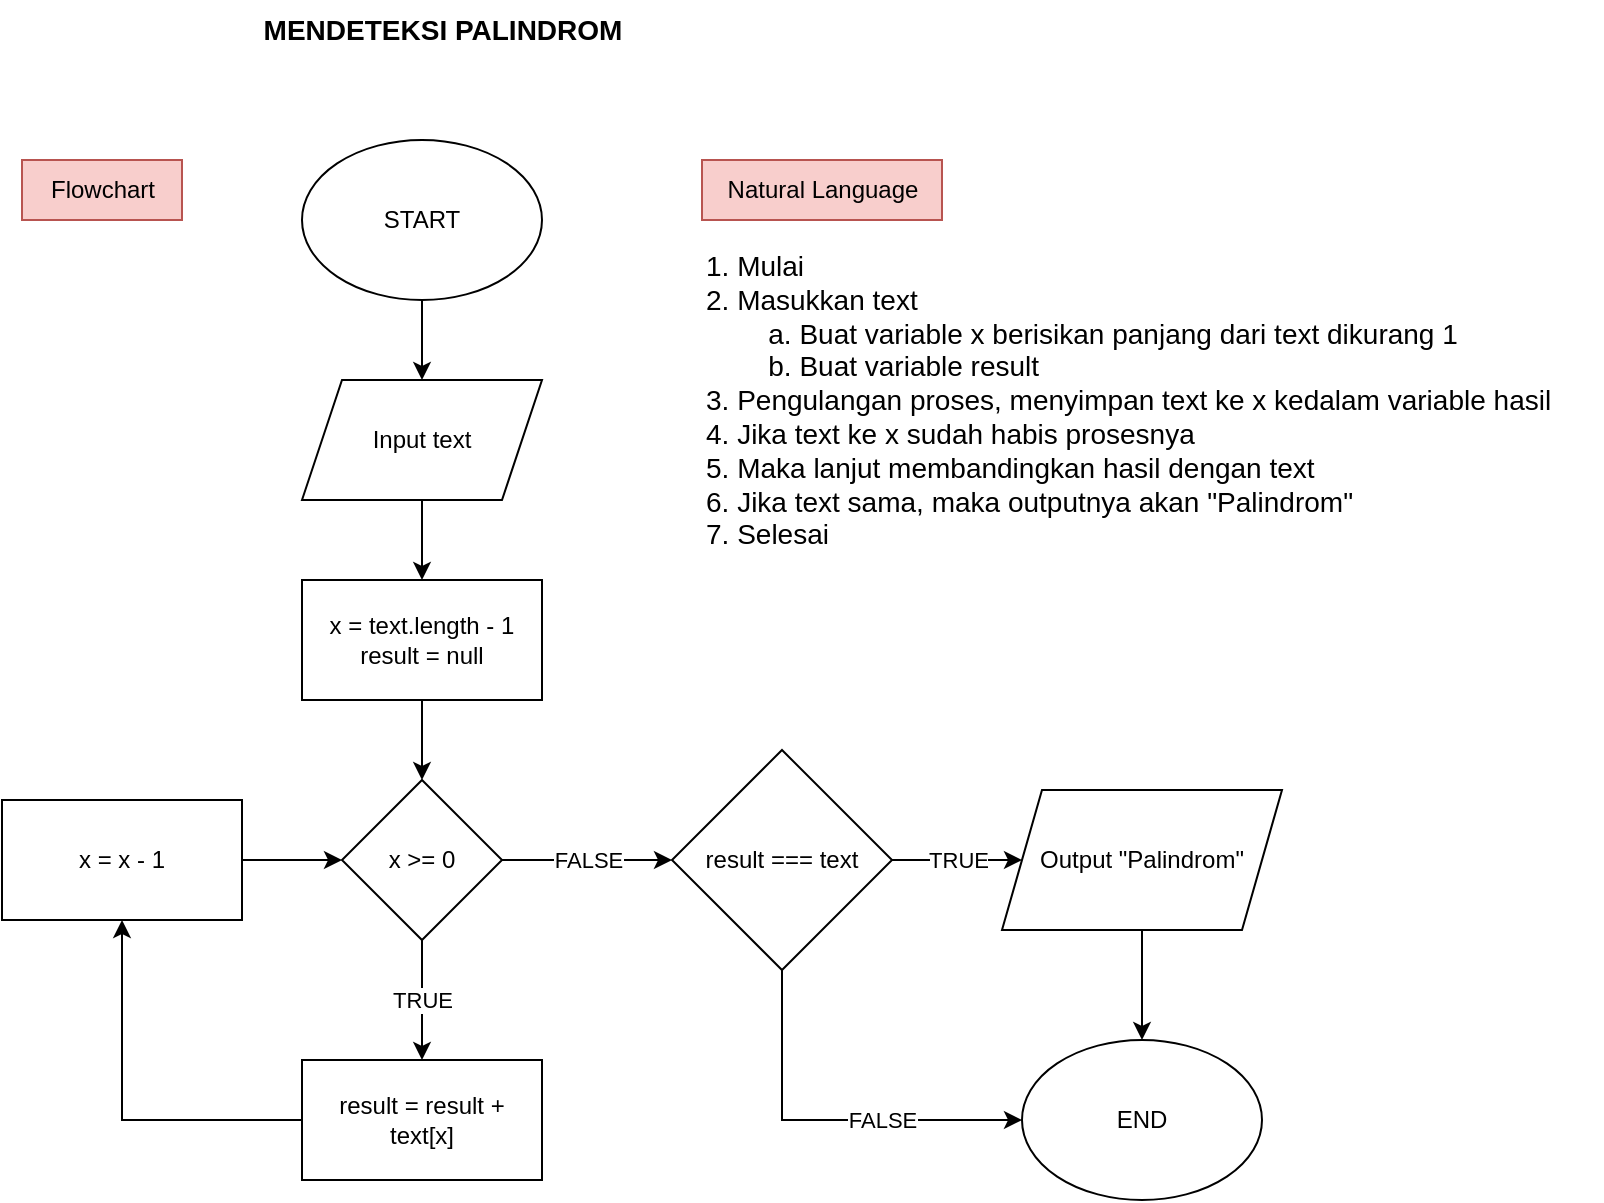 <mxfile version="21.0.8" type="device" pages="2"><diagram name="PALINDROME" id="6k0Aimc_jfq1bNkJU3V6"><mxGraphModel dx="1493" dy="603" grid="1" gridSize="10" guides="1" tooltips="1" connect="1" arrows="1" fold="1" page="1" pageScale="1" pageWidth="850" pageHeight="1100" math="0" shadow="0"><root><mxCell id="0"/><mxCell id="1" parent="0"/><mxCell id="9DaaQTfCdW0NNbvODWp_-1" value="Flowchart" style="text;html=1;align=center;verticalAlign=middle;resizable=0;points=[];autosize=1;strokeColor=#b85450;fillColor=#f8cecc;" parent="1" vertex="1"><mxGeometry x="20" y="130" width="80" height="30" as="geometry"/></mxCell><mxCell id="oS2aa48bBTuymcs1jDvg-1" style="edgeStyle=orthogonalEdgeStyle;rounded=0;orthogonalLoop=1;jettySize=auto;html=1;exitX=0.5;exitY=1;exitDx=0;exitDy=0;entryX=0.5;entryY=1;entryDx=0;entryDy=0;" parent="1" source="9DaaQTfCdW0NNbvODWp_-2" target="9DaaQTfCdW0NNbvODWp_-2" edge="1"><mxGeometry relative="1" as="geometry"><mxPoint x="220" y="230" as="targetPoint"/><Array as="points"/></mxGeometry></mxCell><mxCell id="3EXD5rqu2qI_saEzKqFg-2" style="edgeStyle=orthogonalEdgeStyle;rounded=0;orthogonalLoop=1;jettySize=auto;html=1;exitX=0.5;exitY=1;exitDx=0;exitDy=0;entryX=0.5;entryY=0;entryDx=0;entryDy=0;" parent="1" source="9DaaQTfCdW0NNbvODWp_-2" target="9DaaQTfCdW0NNbvODWp_-5" edge="1"><mxGeometry relative="1" as="geometry"/></mxCell><mxCell id="9DaaQTfCdW0NNbvODWp_-2" value="START" style="ellipse;whiteSpace=wrap;html=1;" parent="1" vertex="1"><mxGeometry x="160" y="120" width="120" height="80" as="geometry"/></mxCell><mxCell id="9DaaQTfCdW0NNbvODWp_-3" value="END" style="ellipse;whiteSpace=wrap;html=1;" parent="1" vertex="1"><mxGeometry x="520" y="570" width="120" height="80" as="geometry"/></mxCell><mxCell id="oS2aa48bBTuymcs1jDvg-3" style="edgeStyle=orthogonalEdgeStyle;rounded=0;orthogonalLoop=1;jettySize=auto;html=1;exitX=0.5;exitY=1;exitDx=0;exitDy=0;entryX=0.5;entryY=0;entryDx=0;entryDy=0;" parent="1" source="9DaaQTfCdW0NNbvODWp_-5" target="9DaaQTfCdW0NNbvODWp_-6" edge="1"><mxGeometry relative="1" as="geometry"/></mxCell><mxCell id="9DaaQTfCdW0NNbvODWp_-5" value="Input text" style="shape=parallelogram;perimeter=parallelogramPerimeter;whiteSpace=wrap;html=1;fixedSize=1;" parent="1" vertex="1"><mxGeometry x="160" y="240" width="120" height="60" as="geometry"/></mxCell><mxCell id="3Qb1zKApslB8qe9HLEKt-4" style="edgeStyle=orthogonalEdgeStyle;rounded=0;orthogonalLoop=1;jettySize=auto;html=1;exitX=0.5;exitY=1;exitDx=0;exitDy=0;entryX=0.5;entryY=0;entryDx=0;entryDy=0;" parent="1" source="9DaaQTfCdW0NNbvODWp_-6" target="3Qb1zKApslB8qe9HLEKt-1" edge="1"><mxGeometry relative="1" as="geometry"/></mxCell><mxCell id="9DaaQTfCdW0NNbvODWp_-6" value="x = text.length - 1&lt;br&gt;result = null" style="rounded=0;whiteSpace=wrap;html=1;" parent="1" vertex="1"><mxGeometry x="160" y="340" width="120" height="60" as="geometry"/></mxCell><mxCell id="Jj0XwiobA5tLivQD8z2n-1" value="TRUE" style="edgeStyle=orthogonalEdgeStyle;rounded=0;orthogonalLoop=1;jettySize=auto;html=1;exitX=0.5;exitY=1;exitDx=0;exitDy=0;entryX=0.5;entryY=0;entryDx=0;entryDy=0;" edge="1" parent="1" source="3Qb1zKApslB8qe9HLEKt-1" target="3Qb1zKApslB8qe9HLEKt-2"><mxGeometry relative="1" as="geometry"/></mxCell><mxCell id="Jj0XwiobA5tLivQD8z2n-13" value="FALSE" style="edgeStyle=orthogonalEdgeStyle;rounded=0;orthogonalLoop=1;jettySize=auto;html=1;exitX=1;exitY=0.5;exitDx=0;exitDy=0;entryX=0;entryY=0.5;entryDx=0;entryDy=0;" edge="1" parent="1" source="3Qb1zKApslB8qe9HLEKt-1" target="Jj0XwiobA5tLivQD8z2n-5"><mxGeometry relative="1" as="geometry"><Array as="points"><mxPoint x="290" y="480"/><mxPoint x="290" y="480"/></Array></mxGeometry></mxCell><mxCell id="3Qb1zKApslB8qe9HLEKt-1" value="x &amp;gt;= 0" style="rhombus;whiteSpace=wrap;html=1;" parent="1" vertex="1"><mxGeometry x="180" y="440" width="80" height="80" as="geometry"/></mxCell><mxCell id="Jj0XwiobA5tLivQD8z2n-3" style="edgeStyle=orthogonalEdgeStyle;rounded=0;orthogonalLoop=1;jettySize=auto;html=1;exitX=0;exitY=0.5;exitDx=0;exitDy=0;entryX=0.5;entryY=1;entryDx=0;entryDy=0;" edge="1" parent="1" source="3Qb1zKApslB8qe9HLEKt-2" target="Jj0XwiobA5tLivQD8z2n-2"><mxGeometry relative="1" as="geometry"/></mxCell><mxCell id="3Qb1zKApslB8qe9HLEKt-2" value="result = result + text[x]" style="whiteSpace=wrap;html=1;" parent="1" vertex="1"><mxGeometry x="160" y="580" width="120" height="60" as="geometry"/></mxCell><mxCell id="3Qb1zKApslB8qe9HLEKt-13" value="&lt;b&gt;MENDETEKSI PALINDROM&lt;/b&gt;" style="text;html=1;align=center;verticalAlign=middle;resizable=0;points=[];autosize=1;fontSize=14;" parent="1" vertex="1"><mxGeometry x="130" y="50" width="200" height="30" as="geometry"/></mxCell><mxCell id="3Qb1zKApslB8qe9HLEKt-14" value="Natural Language" style="text;html=1;align=center;verticalAlign=middle;resizable=0;points=[];autosize=1;strokeColor=#b85450;fillColor=#f8cecc;" parent="1" vertex="1"><mxGeometry x="360" y="130" width="120" height="30" as="geometry"/></mxCell><mxCell id="Jj0XwiobA5tLivQD8z2n-4" style="edgeStyle=orthogonalEdgeStyle;rounded=0;orthogonalLoop=1;jettySize=auto;html=1;exitX=1;exitY=0.5;exitDx=0;exitDy=0;entryX=0;entryY=0.5;entryDx=0;entryDy=0;" edge="1" parent="1" source="Jj0XwiobA5tLivQD8z2n-2" target="3Qb1zKApslB8qe9HLEKt-1"><mxGeometry relative="1" as="geometry"/></mxCell><mxCell id="Jj0XwiobA5tLivQD8z2n-2" value="x = x - 1" style="whiteSpace=wrap;html=1;" vertex="1" parent="1"><mxGeometry x="10" y="450" width="120" height="60" as="geometry"/></mxCell><mxCell id="Jj0XwiobA5tLivQD8z2n-14" value="TRUE" style="edgeStyle=orthogonalEdgeStyle;rounded=0;orthogonalLoop=1;jettySize=auto;html=1;exitX=1;exitY=0.5;exitDx=0;exitDy=0;entryX=0;entryY=0.5;entryDx=0;entryDy=0;" edge="1" parent="1" source="Jj0XwiobA5tLivQD8z2n-5" target="Jj0XwiobA5tLivQD8z2n-8"><mxGeometry relative="1" as="geometry"/></mxCell><mxCell id="Jj0XwiobA5tLivQD8z2n-16" value="FALSE" style="edgeStyle=orthogonalEdgeStyle;rounded=0;orthogonalLoop=1;jettySize=auto;html=1;exitX=0.5;exitY=1;exitDx=0;exitDy=0;entryX=0;entryY=0.5;entryDx=0;entryDy=0;" edge="1" parent="1" source="Jj0XwiobA5tLivQD8z2n-5" target="9DaaQTfCdW0NNbvODWp_-3"><mxGeometry x="0.282" relative="1" as="geometry"><mxPoint x="480" y="560" as="targetPoint"/><Array as="points"><mxPoint x="400" y="610"/><mxPoint x="470" y="610"/></Array><mxPoint as="offset"/></mxGeometry></mxCell><mxCell id="Jj0XwiobA5tLivQD8z2n-5" value="result === text" style="rhombus;whiteSpace=wrap;html=1;" vertex="1" parent="1"><mxGeometry x="345" y="425" width="110" height="110" as="geometry"/></mxCell><mxCell id="Jj0XwiobA5tLivQD8z2n-21" style="edgeStyle=orthogonalEdgeStyle;rounded=0;orthogonalLoop=1;jettySize=auto;html=1;exitX=0.5;exitY=1;exitDx=0;exitDy=0;entryX=0.5;entryY=0;entryDx=0;entryDy=0;" edge="1" parent="1" source="Jj0XwiobA5tLivQD8z2n-8" target="9DaaQTfCdW0NNbvODWp_-3"><mxGeometry relative="1" as="geometry"/></mxCell><mxCell id="Jj0XwiobA5tLivQD8z2n-8" value="Output &quot;Palindrom&quot;" style="shape=parallelogram;perimeter=parallelogramPerimeter;whiteSpace=wrap;html=1;fixedSize=1;" vertex="1" parent="1"><mxGeometry x="510" y="445" width="140" height="70" as="geometry"/></mxCell><mxCell id="Jj0XwiobA5tLivQD8z2n-20" value="&lt;div style=&quot;font-size: 14px;&quot;&gt;&lt;font style=&quot;font-size: 14px;&quot;&gt;1. Mulai&lt;/font&gt;&lt;/div&gt;&lt;div style=&quot;font-size: 14px;&quot;&gt;&lt;font style=&quot;font-size: 14px;&quot;&gt;2. Masukkan text&lt;/font&gt;&lt;/div&gt;&lt;div style=&quot;font-size: 14px;&quot;&gt;&lt;font style=&quot;font-size: 14px;&quot;&gt;&lt;span style=&quot;white-space: pre;&quot;&gt;&#9;&lt;/span&gt;a. Buat variable x berisikan panjang dari text dikurang 1&lt;br&gt;&lt;/font&gt;&lt;/div&gt;&lt;div style=&quot;font-size: 14px;&quot;&gt;&lt;font style=&quot;font-size: 14px;&quot;&gt;&lt;span style=&quot;white-space: pre;&quot;&gt;&#9;&lt;/span&gt;b. Buat variable result&lt;br&gt;&lt;/font&gt;&lt;/div&gt;&lt;div style=&quot;font-size: 14px;&quot;&gt;&lt;font style=&quot;font-size: 14px;&quot;&gt;3. Pengulangan proses, menyimpan text ke x kedalam variable hasil&lt;/font&gt;&lt;/div&gt;&lt;div style=&quot;font-size: 14px;&quot;&gt;&lt;font style=&quot;font-size: 14px;&quot;&gt;4. Jika text ke x sudah habis prosesnya&lt;/font&gt;&lt;/div&gt;&lt;div style=&quot;font-size: 14px;&quot;&gt;&lt;font style=&quot;font-size: 14px;&quot;&gt;5. Maka lanjut membandingkan hasil dengan text&lt;/font&gt;&lt;/div&gt;&lt;div style=&quot;font-size: 14px;&quot;&gt;&lt;font style=&quot;font-size: 14px;&quot;&gt;6. Jika text sama, maka outputnya akan &quot;Palindrom&quot;&lt;/font&gt;&lt;/div&gt;&lt;div style=&quot;font-size: 14px;&quot;&gt;&lt;font style=&quot;font-size: 14px;&quot;&gt;7. Selesai&lt;/font&gt;&lt;/div&gt;" style="text;html=1;align=left;verticalAlign=middle;resizable=0;points=[];autosize=1;strokeColor=none;fillColor=none;" vertex="1" parent="1"><mxGeometry x="360" y="170" width="450" height="160" as="geometry"/></mxCell></root></mxGraphModel></diagram><diagram id="840D9ot__JNqVNy5LPa8" name="VOKAL"><mxGraphModel dx="1493" dy="603" grid="1" gridSize="10" guides="1" tooltips="1" connect="1" arrows="1" fold="1" page="1" pageScale="1" pageWidth="850" pageHeight="1100" math="0" shadow="0"><root><mxCell id="0"/><mxCell id="1" parent="0"/><mxCell id="gRJrneKnrpnkpD2Hg5Hu-1" value="MENGGANTI HURUF VOKAL" style="text;html=1;align=center;verticalAlign=middle;resizable=0;points=[];autosize=1;strokeColor=none;fillColor=none;fontStyle=1" parent="1" vertex="1"><mxGeometry x="100" y="40" width="190" height="30" as="geometry"/></mxCell><mxCell id="gRJrneKnrpnkpD2Hg5Hu-2" value="Flowchart" style="text;html=1;align=center;verticalAlign=middle;resizable=0;points=[];autosize=1;strokeColor=#82b366;fillColor=#d5e8d4;" parent="1" vertex="1"><mxGeometry x="90" y="120" width="80" height="30" as="geometry"/></mxCell><mxCell id="-LN2S_PmvxkpgJEo1AQi-17" style="edgeStyle=orthogonalEdgeStyle;rounded=0;orthogonalLoop=1;jettySize=auto;html=1;exitX=0.5;exitY=1;exitDx=0;exitDy=0;entryX=0.5;entryY=0;entryDx=0;entryDy=0;" parent="1" source="Ze-RAEFxcDs3ZZB98E4h-1" target="-LN2S_PmvxkpgJEo1AQi-1" edge="1"><mxGeometry relative="1" as="geometry"/></mxCell><mxCell id="Ze-RAEFxcDs3ZZB98E4h-1" value="START" style="ellipse;whiteSpace=wrap;html=1;" parent="1" vertex="1"><mxGeometry x="270" y="110" width="120" height="80" as="geometry"/></mxCell><mxCell id="eRT3D0cGXHyIDd572DIx-11" style="edgeStyle=orthogonalEdgeStyle;rounded=0;orthogonalLoop=1;jettySize=auto;html=1;exitX=0.5;exitY=1;exitDx=0;exitDy=0;entryX=0.5;entryY=0;entryDx=0;entryDy=0;" edge="1" parent="1" source="-LN2S_PmvxkpgJEo1AQi-1" target="eRT3D0cGXHyIDd572DIx-1"><mxGeometry relative="1" as="geometry"/></mxCell><mxCell id="-LN2S_PmvxkpgJEo1AQi-1" value="Input text" style="shape=parallelogram;perimeter=parallelogramPerimeter;whiteSpace=wrap;html=1;fixedSize=1;" parent="1" vertex="1"><mxGeometry x="270" y="235" width="120" height="60" as="geometry"/></mxCell><mxCell id="pTcdc5hNtg5cL_whK_6g-1" value="Natural Language" style="text;html=1;align=center;verticalAlign=middle;resizable=0;points=[];autosize=1;strokeColor=#82b366;fillColor=#d5e8d4;" parent="1" vertex="1"><mxGeometry x="450" y="120" width="120" height="30" as="geometry"/></mxCell><mxCell id="eRT3D0cGXHyIDd572DIx-12" style="edgeStyle=orthogonalEdgeStyle;rounded=0;orthogonalLoop=1;jettySize=auto;html=1;exitX=0.5;exitY=1;exitDx=0;exitDy=0;entryX=0.5;entryY=0;entryDx=0;entryDy=0;" edge="1" parent="1" source="eRT3D0cGXHyIDd572DIx-1" target="eRT3D0cGXHyIDd572DIx-2"><mxGeometry relative="1" as="geometry"/></mxCell><mxCell id="eRT3D0cGXHyIDd572DIx-1" value="x = 0&lt;br&gt;result = null" style="whiteSpace=wrap;html=1;" vertex="1" parent="1"><mxGeometry x="270" y="345" width="120" height="60" as="geometry"/></mxCell><mxCell id="eRT3D0cGXHyIDd572DIx-4" value="TRUE" style="edgeStyle=orthogonalEdgeStyle;rounded=0;orthogonalLoop=1;jettySize=auto;html=1;exitX=0.5;exitY=1;exitDx=0;exitDy=0;entryX=0.5;entryY=0;entryDx=0;entryDy=0;" edge="1" parent="1" source="eRT3D0cGXHyIDd572DIx-2" target="eRT3D0cGXHyIDd572DIx-3"><mxGeometry relative="1" as="geometry"/></mxCell><mxCell id="eRT3D0cGXHyIDd572DIx-14" value="FALSE" style="edgeStyle=orthogonalEdgeStyle;rounded=0;orthogonalLoop=1;jettySize=auto;html=1;exitX=1;exitY=0.5;exitDx=0;exitDy=0;entryX=0;entryY=0.5;entryDx=0;entryDy=0;" edge="1" parent="1" source="eRT3D0cGXHyIDd572DIx-2" target="eRT3D0cGXHyIDd572DIx-13"><mxGeometry relative="1" as="geometry"/></mxCell><mxCell id="eRT3D0cGXHyIDd572DIx-2" value="x &amp;lt; text.length" style="rhombus;whiteSpace=wrap;html=1;" vertex="1" parent="1"><mxGeometry x="280" y="455" width="100" height="90" as="geometry"/></mxCell><mxCell id="eRT3D0cGXHyIDd572DIx-8" value="TRUE" style="edgeStyle=orthogonalEdgeStyle;rounded=0;orthogonalLoop=1;jettySize=auto;html=1;exitX=0.5;exitY=1;exitDx=0;exitDy=0;entryX=0.5;entryY=0;entryDx=0;entryDy=0;" edge="1" parent="1" source="eRT3D0cGXHyIDd572DIx-3" target="eRT3D0cGXHyIDd572DIx-7"><mxGeometry relative="1" as="geometry"/></mxCell><mxCell id="eRT3D0cGXHyIDd572DIx-3" value="text[x] == &quot;a&quot;" style="rhombus;whiteSpace=wrap;html=1;" vertex="1" parent="1"><mxGeometry x="280" y="595" width="100" height="90" as="geometry"/></mxCell><mxCell id="eRT3D0cGXHyIDd572DIx-6" style="edgeStyle=orthogonalEdgeStyle;rounded=0;orthogonalLoop=1;jettySize=auto;html=1;exitX=1;exitY=0.5;exitDx=0;exitDy=0;entryX=0;entryY=0.5;entryDx=0;entryDy=0;" edge="1" parent="1" source="eRT3D0cGXHyIDd572DIx-5" target="eRT3D0cGXHyIDd572DIx-2"><mxGeometry relative="1" as="geometry"/></mxCell><mxCell id="eRT3D0cGXHyIDd572DIx-5" value="x = x + 1" style="whiteSpace=wrap;html=1;" vertex="1" parent="1"><mxGeometry x="20" y="470" width="120" height="60" as="geometry"/></mxCell><mxCell id="eRT3D0cGXHyIDd572DIx-19" style="edgeStyle=orthogonalEdgeStyle;rounded=0;orthogonalLoop=1;jettySize=auto;html=1;exitX=0;exitY=0.5;exitDx=0;exitDy=0;entryX=0.5;entryY=1;entryDx=0;entryDy=0;" edge="1" parent="1" source="eRT3D0cGXHyIDd572DIx-7" target="eRT3D0cGXHyIDd572DIx-5"><mxGeometry relative="1" as="geometry"/></mxCell><mxCell id="eRT3D0cGXHyIDd572DIx-7" value="result = result + &quot;o&quot;" style="whiteSpace=wrap;html=1;" vertex="1" parent="1"><mxGeometry x="270" y="740" width="120" height="60" as="geometry"/></mxCell><mxCell id="eRT3D0cGXHyIDd572DIx-21" style="edgeStyle=orthogonalEdgeStyle;rounded=0;orthogonalLoop=1;jettySize=auto;html=1;exitX=0.5;exitY=1;exitDx=0;exitDy=0;entryX=0.5;entryY=0;entryDx=0;entryDy=0;" edge="1" parent="1" source="eRT3D0cGXHyIDd572DIx-13" target="eRT3D0cGXHyIDd572DIx-15"><mxGeometry relative="1" as="geometry"/></mxCell><mxCell id="eRT3D0cGXHyIDd572DIx-13" value="Output result" style="shape=parallelogram;perimeter=parallelogramPerimeter;whiteSpace=wrap;html=1;fixedSize=1;" vertex="1" parent="1"><mxGeometry x="455" y="470" width="120" height="60" as="geometry"/></mxCell><mxCell id="eRT3D0cGXHyIDd572DIx-15" value="END" style="ellipse;whiteSpace=wrap;html=1;" vertex="1" parent="1"><mxGeometry x="455" y="580" width="120" height="80" as="geometry"/></mxCell><mxCell id="eRT3D0cGXHyIDd572DIx-18" value="FALSE" style="edgeStyle=orthogonalEdgeStyle;rounded=0;orthogonalLoop=1;jettySize=auto;html=1;exitX=1;exitY=0.5;exitDx=0;exitDy=0;entryX=0;entryY=0.5;entryDx=0;entryDy=0;" edge="1" parent="1" source="eRT3D0cGXHyIDd572DIx-17" target="eRT3D0cGXHyIDd572DIx-3"><mxGeometry relative="1" as="geometry"/></mxCell><mxCell id="eRT3D0cGXHyIDd572DIx-20" style="edgeStyle=orthogonalEdgeStyle;rounded=0;orthogonalLoop=1;jettySize=auto;html=1;exitX=0;exitY=0.5;exitDx=0;exitDy=0;entryX=0.5;entryY=1;entryDx=0;entryDy=0;" edge="1" parent="1" source="eRT3D0cGXHyIDd572DIx-17" target="eRT3D0cGXHyIDd572DIx-5"><mxGeometry relative="1" as="geometry"><Array as="points"><mxPoint x="80" y="640"/></Array></mxGeometry></mxCell><mxCell id="eRT3D0cGXHyIDd572DIx-17" value="result = result + &quot;o&quot;" style="whiteSpace=wrap;html=1;" vertex="1" parent="1"><mxGeometry x="110" y="610" width="120" height="60" as="geometry"/></mxCell><mxCell id="eRT3D0cGXHyIDd572DIx-22" value="&lt;font style=&quot;font-size: 14px;&quot;&gt;1. Mulai&lt;br&gt;2. Masukkan text&lt;br&gt;&lt;span style=&quot;white-space: pre;&quot;&gt;&#9;&lt;/span&gt;a. Buatkan variable x dengan nilai 0&lt;br&gt;&lt;span style=&quot;white-space: pre;&quot;&gt;&#9;&lt;/span&gt;b. Buatkan variable result&lt;br&gt;3. Jika x kurang dari panjang text, maka&lt;br&gt;4. Jika text dengan indeks ke x adalah string &quot;a&quot;, maka&lt;br&gt;5. Tambahkan string &quot;o&quot; ke dalam variable hasil&lt;br&gt;6. Jika text dengan index ke x bukan string &quot;o&quot;, maka&lt;br&gt;7. Tambahkan string text ke x ke dalam variable hasil&lt;br&gt;8. Lalu tambahkan x dengan 1&lt;br&gt;9. Jika x melebihi panjang text, maka&lt;br&gt;10. Output result&lt;br&gt;11. Selesai&lt;br&gt;&lt;/font&gt;" style="text;html=1;align=left;verticalAlign=middle;resizable=0;points=[];autosize=1;strokeColor=none;fillColor=none;" vertex="1" parent="1"><mxGeometry x="450" y="175" width="360" height="230" as="geometry"/></mxCell></root></mxGraphModel></diagram></mxfile>